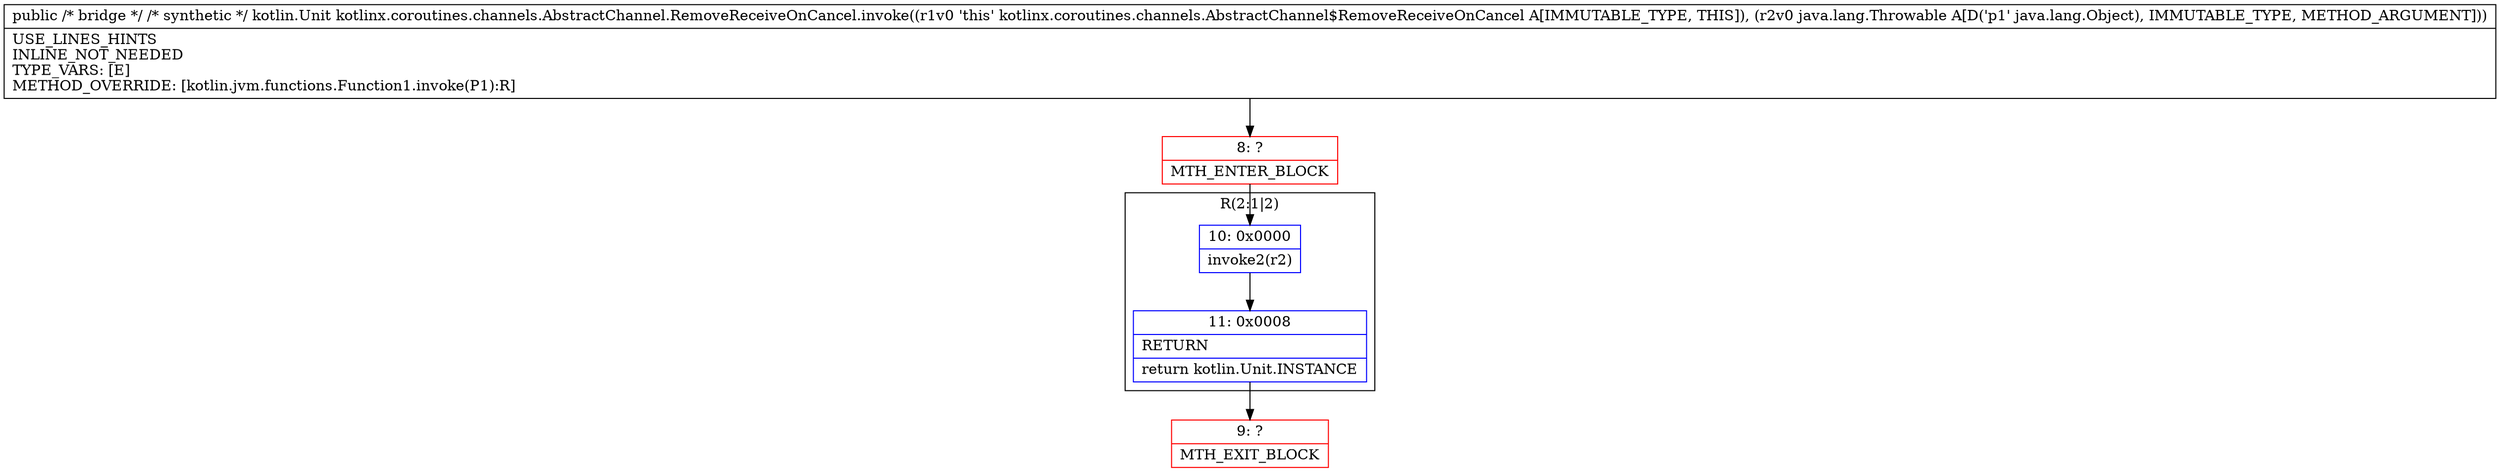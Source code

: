digraph "CFG forkotlinx.coroutines.channels.AbstractChannel.RemoveReceiveOnCancel.invoke(Ljava\/lang\/Object;)Ljava\/lang\/Object;" {
subgraph cluster_Region_351283438 {
label = "R(2:1|2)";
node [shape=record,color=blue];
Node_10 [shape=record,label="{10\:\ 0x0000|invoke2(r2)\l}"];
Node_11 [shape=record,label="{11\:\ 0x0008|RETURN\l|return kotlin.Unit.INSTANCE\l}"];
}
Node_8 [shape=record,color=red,label="{8\:\ ?|MTH_ENTER_BLOCK\l}"];
Node_9 [shape=record,color=red,label="{9\:\ ?|MTH_EXIT_BLOCK\l}"];
MethodNode[shape=record,label="{public \/* bridge *\/ \/* synthetic *\/ kotlin.Unit kotlinx.coroutines.channels.AbstractChannel.RemoveReceiveOnCancel.invoke((r1v0 'this' kotlinx.coroutines.channels.AbstractChannel$RemoveReceiveOnCancel A[IMMUTABLE_TYPE, THIS]), (r2v0 java.lang.Throwable A[D('p1' java.lang.Object), IMMUTABLE_TYPE, METHOD_ARGUMENT]))  | USE_LINES_HINTS\lINLINE_NOT_NEEDED\lTYPE_VARS: [E]\lMETHOD_OVERRIDE: [kotlin.jvm.functions.Function1.invoke(P1):R]\l}"];
MethodNode -> Node_8;Node_10 -> Node_11;
Node_11 -> Node_9;
Node_8 -> Node_10;
}

